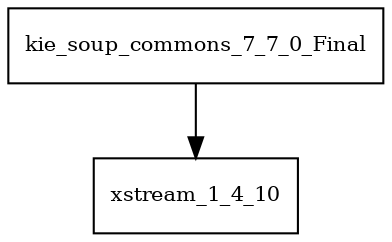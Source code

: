 digraph kie_soup_commons_7_7_0_Final_dependencies {
  node [shape = box, fontsize=10.0];
  kie_soup_commons_7_7_0_Final -> xstream_1_4_10;
}
